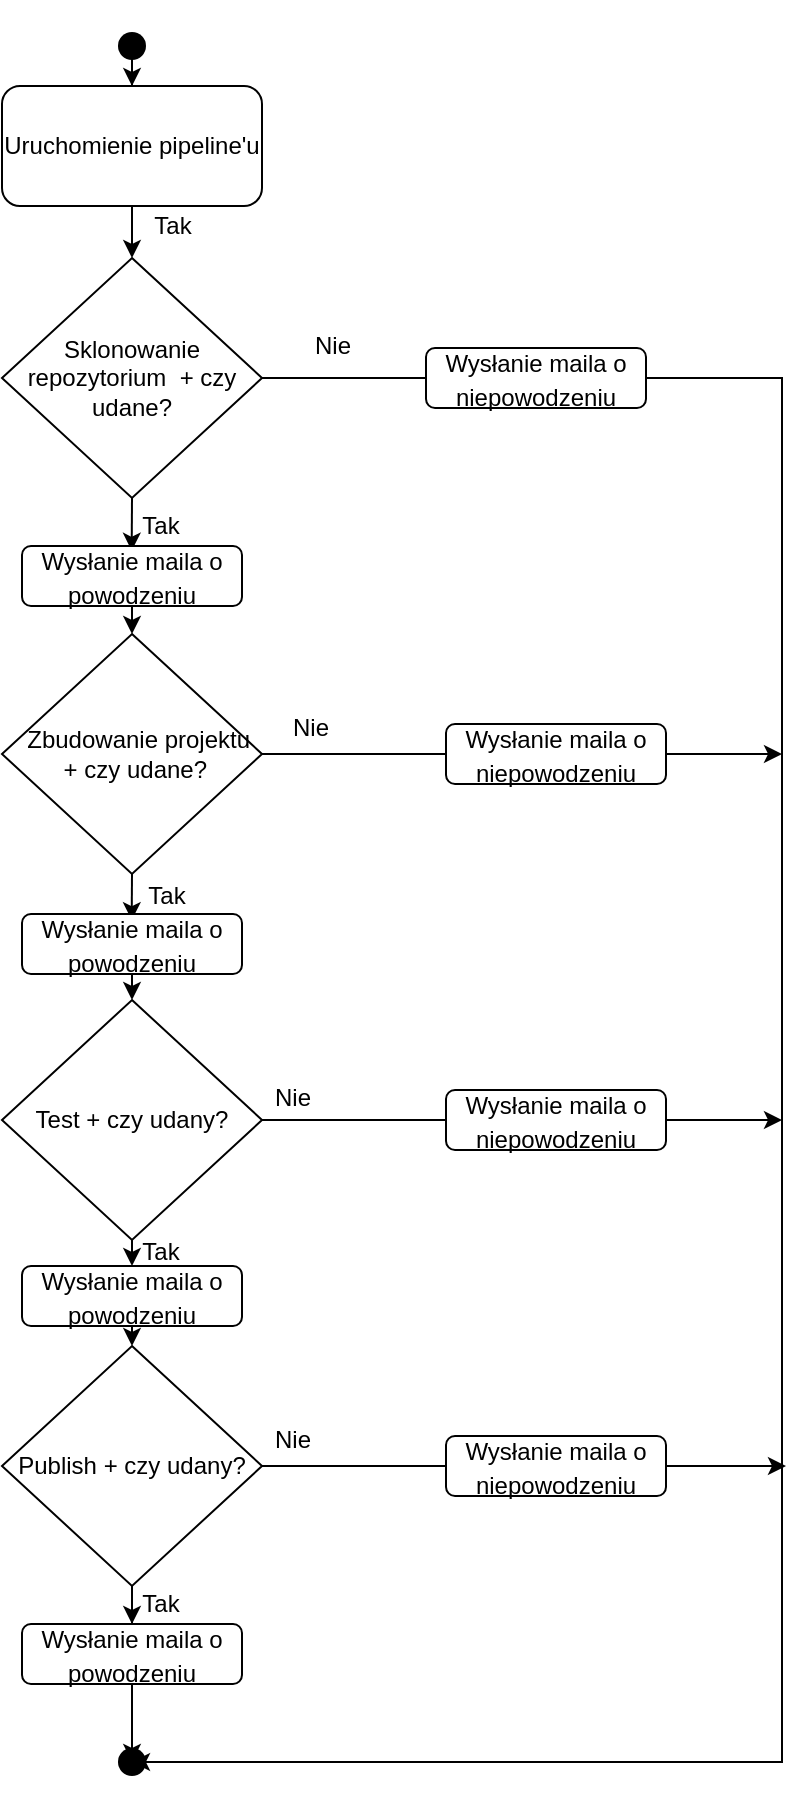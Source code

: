 <mxfile version="17.2.4" type="device"><diagram id="bnG7kELWf3XzTvFDPhUk" name="Page-1"><mxGraphModel dx="1118" dy="1775" grid="0" gridSize="10" guides="1" tooltips="1" connect="1" arrows="1" fold="1" page="1" pageScale="1" pageWidth="850" pageHeight="1100" background="#ffffff" math="0" shadow="0"><root><mxCell id="0"/><mxCell id="1" parent="0"/><mxCell id="yr0GdBB6YX-J9FotdW7i-4" style="edgeStyle=orthogonalEdgeStyle;rounded=0;orthogonalLoop=1;jettySize=auto;html=1;" edge="1" parent="1" source="yr0GdBB6YX-J9FotdW7i-1" target="yr0GdBB6YX-J9FotdW7i-3"><mxGeometry relative="1" as="geometry"/></mxCell><mxCell id="yr0GdBB6YX-J9FotdW7i-1" value="" style="shape=waypoint;sketch=0;fillStyle=solid;size=6;pointerEvents=1;points=[];fillColor=none;resizable=0;rotatable=0;perimeter=centerPerimeter;snapToPoint=1;strokeWidth=5;" vertex="1" parent="1"><mxGeometry x="320" width="40" height="40" as="geometry"/></mxCell><mxCell id="yr0GdBB6YX-J9FotdW7i-12" style="edgeStyle=orthogonalEdgeStyle;rounded=0;orthogonalLoop=1;jettySize=auto;html=1;exitX=0.5;exitY=1;exitDx=0;exitDy=0;" edge="1" parent="1" source="yr0GdBB6YX-J9FotdW7i-3" target="yr0GdBB6YX-J9FotdW7i-5"><mxGeometry relative="1" as="geometry"/></mxCell><mxCell id="yr0GdBB6YX-J9FotdW7i-3" value="Uruchomienie pipeline'u" style="rounded=1;whiteSpace=wrap;html=1;" vertex="1" parent="1"><mxGeometry x="275" y="40" width="130" height="60" as="geometry"/></mxCell><mxCell id="yr0GdBB6YX-J9FotdW7i-35" style="edgeStyle=orthogonalEdgeStyle;rounded=0;orthogonalLoop=1;jettySize=auto;html=1;exitX=0.5;exitY=1;exitDx=0;exitDy=0;entryX=0.028;entryY=1.119;entryDx=0;entryDy=0;entryPerimeter=0;fontSize=12;" edge="1" parent="1" source="yr0GdBB6YX-J9FotdW7i-5" target="yr0GdBB6YX-J9FotdW7i-15"><mxGeometry relative="1" as="geometry"/></mxCell><mxCell id="yr0GdBB6YX-J9FotdW7i-44" style="edgeStyle=orthogonalEdgeStyle;rounded=0;orthogonalLoop=1;jettySize=auto;html=1;exitX=1;exitY=0.5;exitDx=0;exitDy=0;fontSize=12;startArrow=none;" edge="1" parent="1" source="yr0GdBB6YX-J9FotdW7i-48" target="yr0GdBB6YX-J9FotdW7i-11"><mxGeometry relative="1" as="geometry"><Array as="points"><mxPoint x="665" y="186"/><mxPoint x="665" y="878"/></Array></mxGeometry></mxCell><mxCell id="yr0GdBB6YX-J9FotdW7i-5" value="Sklonowanie repozytorium&amp;nbsp; + czy udane?" style="rhombus;whiteSpace=wrap;html=1;" vertex="1" parent="1"><mxGeometry x="275" y="126" width="130" height="120" as="geometry"/></mxCell><mxCell id="yr0GdBB6YX-J9FotdW7i-23" style="edgeStyle=orthogonalEdgeStyle;rounded=0;orthogonalLoop=1;jettySize=auto;html=1;exitX=1;exitY=0.5;exitDx=0;exitDy=0;" edge="1" parent="1" source="yr0GdBB6YX-J9FotdW7i-7"><mxGeometry relative="1" as="geometry"><mxPoint x="665" y="374" as="targetPoint"/></mxGeometry></mxCell><mxCell id="yr0GdBB6YX-J9FotdW7i-37" style="edgeStyle=orthogonalEdgeStyle;rounded=0;orthogonalLoop=1;jettySize=auto;html=1;exitX=0.5;exitY=1;exitDx=0;exitDy=0;entryX=-0.072;entryY=1.104;entryDx=0;entryDy=0;entryPerimeter=0;fontSize=12;" edge="1" parent="1" source="yr0GdBB6YX-J9FotdW7i-7" target="yr0GdBB6YX-J9FotdW7i-17"><mxGeometry relative="1" as="geometry"/></mxCell><mxCell id="yr0GdBB6YX-J9FotdW7i-7" value="&amp;nbsp; &amp;nbsp;Zbudowanie projektu&amp;nbsp; &amp;nbsp;+ czy udane?" style="rhombus;whiteSpace=wrap;html=1;" vertex="1" parent="1"><mxGeometry x="275" y="314" width="130" height="120" as="geometry"/></mxCell><mxCell id="yr0GdBB6YX-J9FotdW7i-24" style="edgeStyle=orthogonalEdgeStyle;rounded=0;orthogonalLoop=1;jettySize=auto;html=1;exitX=1;exitY=0.5;exitDx=0;exitDy=0;" edge="1" parent="1" source="yr0GdBB6YX-J9FotdW7i-8"><mxGeometry relative="1" as="geometry"><mxPoint x="665" y="557" as="targetPoint"/></mxGeometry></mxCell><mxCell id="yr0GdBB6YX-J9FotdW7i-39" style="edgeStyle=orthogonalEdgeStyle;rounded=0;orthogonalLoop=1;jettySize=auto;html=1;exitX=0.5;exitY=1;exitDx=0;exitDy=0;entryX=0.5;entryY=0;entryDx=0;entryDy=0;fontSize=12;" edge="1" parent="1" source="yr0GdBB6YX-J9FotdW7i-8" target="yr0GdBB6YX-J9FotdW7i-34"><mxGeometry relative="1" as="geometry"/></mxCell><mxCell id="yr0GdBB6YX-J9FotdW7i-8" value="Test + czy udany?" style="rhombus;whiteSpace=wrap;html=1;" vertex="1" parent="1"><mxGeometry x="275" y="497" width="130" height="120" as="geometry"/></mxCell><mxCell id="yr0GdBB6YX-J9FotdW7i-25" style="edgeStyle=orthogonalEdgeStyle;rounded=0;orthogonalLoop=1;jettySize=auto;html=1;exitX=1;exitY=0.5;exitDx=0;exitDy=0;startArrow=none;" edge="1" parent="1" source="yr0GdBB6YX-J9FotdW7i-50"><mxGeometry relative="1" as="geometry"><mxPoint x="667" y="730" as="targetPoint"/></mxGeometry></mxCell><mxCell id="yr0GdBB6YX-J9FotdW7i-42" style="edgeStyle=orthogonalEdgeStyle;rounded=0;orthogonalLoop=1;jettySize=auto;html=1;exitX=0.5;exitY=1;exitDx=0;exitDy=0;fontSize=12;" edge="1" parent="1" source="yr0GdBB6YX-J9FotdW7i-10" target="yr0GdBB6YX-J9FotdW7i-33"><mxGeometry relative="1" as="geometry"/></mxCell><mxCell id="yr0GdBB6YX-J9FotdW7i-10" value="Publish + czy udany?" style="rhombus;whiteSpace=wrap;html=1;" vertex="1" parent="1"><mxGeometry x="275" y="670" width="130" height="120" as="geometry"/></mxCell><mxCell id="yr0GdBB6YX-J9FotdW7i-14" value="Tak" style="text;html=1;align=center;verticalAlign=middle;resizable=0;points=[];autosize=1;strokeColor=none;fillColor=none;" vertex="1" parent="1"><mxGeometry x="345" y="100" width="30" height="20" as="geometry"/></mxCell><mxCell id="yr0GdBB6YX-J9FotdW7i-15" value="Tak" style="text;html=1;align=center;verticalAlign=middle;resizable=0;points=[];autosize=1;strokeColor=none;fillColor=none;" vertex="1" parent="1"><mxGeometry x="339" y="250" width="30" height="20" as="geometry"/></mxCell><mxCell id="yr0GdBB6YX-J9FotdW7i-17" value="Tak" style="text;html=1;align=center;verticalAlign=middle;resizable=0;points=[];autosize=1;strokeColor=none;fillColor=none;" vertex="1" parent="1"><mxGeometry x="342" y="435" width="30" height="20" as="geometry"/></mxCell><mxCell id="yr0GdBB6YX-J9FotdW7i-19" value="Tak" style="text;html=1;align=center;verticalAlign=middle;resizable=0;points=[];autosize=1;strokeColor=none;fillColor=none;" vertex="1" parent="1"><mxGeometry x="339" y="613" width="30" height="20" as="geometry"/></mxCell><mxCell id="yr0GdBB6YX-J9FotdW7i-21" value="Tak" style="text;html=1;align=center;verticalAlign=middle;resizable=0;points=[];autosize=1;strokeColor=none;fillColor=none;" vertex="1" parent="1"><mxGeometry x="339" y="789" width="30" height="20" as="geometry"/></mxCell><mxCell id="yr0GdBB6YX-J9FotdW7i-26" value="Nie" style="text;html=1;align=center;verticalAlign=middle;resizable=0;points=[];autosize=1;strokeColor=none;fillColor=none;" vertex="1" parent="1"><mxGeometry x="425" y="160" width="30" height="20" as="geometry"/></mxCell><mxCell id="yr0GdBB6YX-J9FotdW7i-27" value="Nie" style="text;html=1;align=center;verticalAlign=middle;resizable=0;points=[];autosize=1;strokeColor=none;fillColor=none;" vertex="1" parent="1"><mxGeometry x="414" y="351" width="30" height="20" as="geometry"/></mxCell><mxCell id="yr0GdBB6YX-J9FotdW7i-28" value="Nie" style="text;html=1;align=center;verticalAlign=middle;resizable=0;points=[];autosize=1;strokeColor=none;fillColor=none;" vertex="1" parent="1"><mxGeometry x="405" y="536" width="30" height="20" as="geometry"/></mxCell><mxCell id="yr0GdBB6YX-J9FotdW7i-29" value="Nie" style="text;html=1;align=center;verticalAlign=middle;resizable=0;points=[];autosize=1;strokeColor=none;fillColor=none;" vertex="1" parent="1"><mxGeometry x="405" y="707" width="30" height="20" as="geometry"/></mxCell><mxCell id="yr0GdBB6YX-J9FotdW7i-11" value="" style="shape=waypoint;sketch=0;fillStyle=solid;size=6;pointerEvents=1;points=[];fillColor=none;resizable=0;rotatable=0;perimeter=centerPerimeter;snapToPoint=1;fontSize=14;strokeWidth=5;" vertex="1" parent="1"><mxGeometry x="320" y="858" width="40" height="40" as="geometry"/></mxCell><mxCell id="yr0GdBB6YX-J9FotdW7i-38" style="edgeStyle=orthogonalEdgeStyle;rounded=0;orthogonalLoop=1;jettySize=auto;html=1;exitX=0.5;exitY=1;exitDx=0;exitDy=0;entryX=0.5;entryY=0;entryDx=0;entryDy=0;fontSize=12;" edge="1" parent="1" source="yr0GdBB6YX-J9FotdW7i-31" target="yr0GdBB6YX-J9FotdW7i-8"><mxGeometry relative="1" as="geometry"/></mxCell><mxCell id="yr0GdBB6YX-J9FotdW7i-31" value="&lt;font style=&quot;font-size: 12px&quot;&gt;Wysłanie maila o powodzeniu&lt;/font&gt;" style="rounded=1;whiteSpace=wrap;html=1;fontSize=14;strokeWidth=1;" vertex="1" parent="1"><mxGeometry x="285" y="454" width="110" height="30" as="geometry"/></mxCell><mxCell id="yr0GdBB6YX-J9FotdW7i-36" style="edgeStyle=orthogonalEdgeStyle;rounded=0;orthogonalLoop=1;jettySize=auto;html=1;exitX=0.5;exitY=1;exitDx=0;exitDy=0;entryX=0.5;entryY=0;entryDx=0;entryDy=0;fontSize=12;" edge="1" parent="1" source="yr0GdBB6YX-J9FotdW7i-32" target="yr0GdBB6YX-J9FotdW7i-7"><mxGeometry relative="1" as="geometry"/></mxCell><mxCell id="yr0GdBB6YX-J9FotdW7i-32" value="&lt;font style=&quot;font-size: 12px&quot;&gt;Wysłanie maila o powodzeniu&lt;/font&gt;" style="rounded=1;whiteSpace=wrap;html=1;fontSize=14;strokeWidth=1;" vertex="1" parent="1"><mxGeometry x="285" y="270" width="110" height="30" as="geometry"/></mxCell><mxCell id="yr0GdBB6YX-J9FotdW7i-43" style="edgeStyle=orthogonalEdgeStyle;rounded=0;orthogonalLoop=1;jettySize=auto;html=1;exitX=0.5;exitY=1;exitDx=0;exitDy=0;entryX=0.546;entryY=0.594;entryDx=0;entryDy=0;entryPerimeter=0;fontSize=12;" edge="1" parent="1" source="yr0GdBB6YX-J9FotdW7i-33" target="yr0GdBB6YX-J9FotdW7i-11"><mxGeometry relative="1" as="geometry"/></mxCell><mxCell id="yr0GdBB6YX-J9FotdW7i-33" value="&lt;font style=&quot;font-size: 12px&quot;&gt;Wysłanie maila o powodzeniu&lt;/font&gt;" style="rounded=1;whiteSpace=wrap;html=1;fontSize=14;strokeWidth=1;" vertex="1" parent="1"><mxGeometry x="285" y="809" width="110" height="30" as="geometry"/></mxCell><mxCell id="yr0GdBB6YX-J9FotdW7i-40" style="edgeStyle=orthogonalEdgeStyle;rounded=0;orthogonalLoop=1;jettySize=auto;html=1;exitX=0.5;exitY=1;exitDx=0;exitDy=0;entryX=0.5;entryY=0;entryDx=0;entryDy=0;fontSize=12;" edge="1" parent="1" source="yr0GdBB6YX-J9FotdW7i-34" target="yr0GdBB6YX-J9FotdW7i-10"><mxGeometry relative="1" as="geometry"/></mxCell><mxCell id="yr0GdBB6YX-J9FotdW7i-34" value="&lt;font style=&quot;font-size: 12px&quot;&gt;Wysłanie maila o powodzeniu&lt;/font&gt;" style="rounded=1;whiteSpace=wrap;html=1;fontSize=14;strokeWidth=1;" vertex="1" parent="1"><mxGeometry x="285" y="630" width="110" height="30" as="geometry"/></mxCell><mxCell id="yr0GdBB6YX-J9FotdW7i-48" value="&lt;font style=&quot;font-size: 12px&quot;&gt;Wysłanie maila o niepowodzeniu&lt;/font&gt;" style="rounded=1;whiteSpace=wrap;html=1;fontSize=14;strokeWidth=1;" vertex="1" parent="1"><mxGeometry x="487" y="171" width="110" height="30" as="geometry"/></mxCell><mxCell id="yr0GdBB6YX-J9FotdW7i-49" value="" style="edgeStyle=orthogonalEdgeStyle;rounded=0;orthogonalLoop=1;jettySize=auto;html=1;exitX=1;exitY=0.5;exitDx=0;exitDy=0;fontSize=12;endArrow=none;" edge="1" parent="1" source="yr0GdBB6YX-J9FotdW7i-5" target="yr0GdBB6YX-J9FotdW7i-48"><mxGeometry relative="1" as="geometry"><mxPoint x="405" y="186" as="sourcePoint"/><mxPoint x="340" y="878.0" as="targetPoint"/><Array as="points"/></mxGeometry></mxCell><mxCell id="yr0GdBB6YX-J9FotdW7i-52" value="&lt;font style=&quot;font-size: 12px&quot;&gt;Wysłanie maila o niepowodzeniu&lt;/font&gt;" style="rounded=1;whiteSpace=wrap;html=1;fontSize=14;strokeWidth=1;" vertex="1" parent="1"><mxGeometry x="497" y="542" width="110" height="30" as="geometry"/></mxCell><mxCell id="yr0GdBB6YX-J9FotdW7i-53" value="&lt;font style=&quot;font-size: 12px&quot;&gt;Wysłanie maila o niepowodzeniu&lt;/font&gt;" style="rounded=1;whiteSpace=wrap;html=1;fontSize=14;strokeWidth=1;" vertex="1" parent="1"><mxGeometry x="497" y="359" width="110" height="30" as="geometry"/></mxCell><mxCell id="yr0GdBB6YX-J9FotdW7i-50" value="&lt;font style=&quot;font-size: 12px&quot;&gt;Wysłanie maila o niepowodzeniu&lt;/font&gt;" style="rounded=1;whiteSpace=wrap;html=1;fontSize=14;strokeWidth=1;" vertex="1" parent="1"><mxGeometry x="497" y="715" width="110" height="30" as="geometry"/></mxCell><mxCell id="yr0GdBB6YX-J9FotdW7i-54" value="" style="edgeStyle=orthogonalEdgeStyle;rounded=0;orthogonalLoop=1;jettySize=auto;html=1;exitX=1;exitY=0.5;exitDx=0;exitDy=0;endArrow=none;" edge="1" parent="1" source="yr0GdBB6YX-J9FotdW7i-10" target="yr0GdBB6YX-J9FotdW7i-50"><mxGeometry relative="1" as="geometry"><mxPoint x="663" y="730" as="targetPoint"/><mxPoint x="405" y="730" as="sourcePoint"/></mxGeometry></mxCell></root></mxGraphModel></diagram></mxfile>